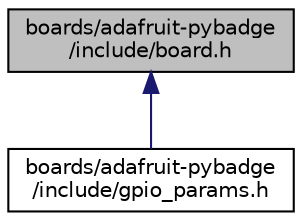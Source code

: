 digraph "boards/adafruit-pybadge/include/board.h"
{
 // LATEX_PDF_SIZE
  edge [fontname="Helvetica",fontsize="10",labelfontname="Helvetica",labelfontsize="10"];
  node [fontname="Helvetica",fontsize="10",shape=record];
  Node1 [label="boards/adafruit-pybadge\l/include/board.h",height=0.2,width=0.4,color="black", fillcolor="grey75", style="filled", fontcolor="black",tooltip="Board specific definitions for the Adafruit PyBadge."];
  Node1 -> Node2 [dir="back",color="midnightblue",fontsize="10",style="solid",fontname="Helvetica"];
  Node2 [label="boards/adafruit-pybadge\l/include/gpio_params.h",height=0.2,width=0.4,color="black", fillcolor="white", style="filled",URL="$adafruit-pybadge_2include_2gpio__params_8h.html",tooltip="Board specific configuration of direct mapped GPIOs."];
}
